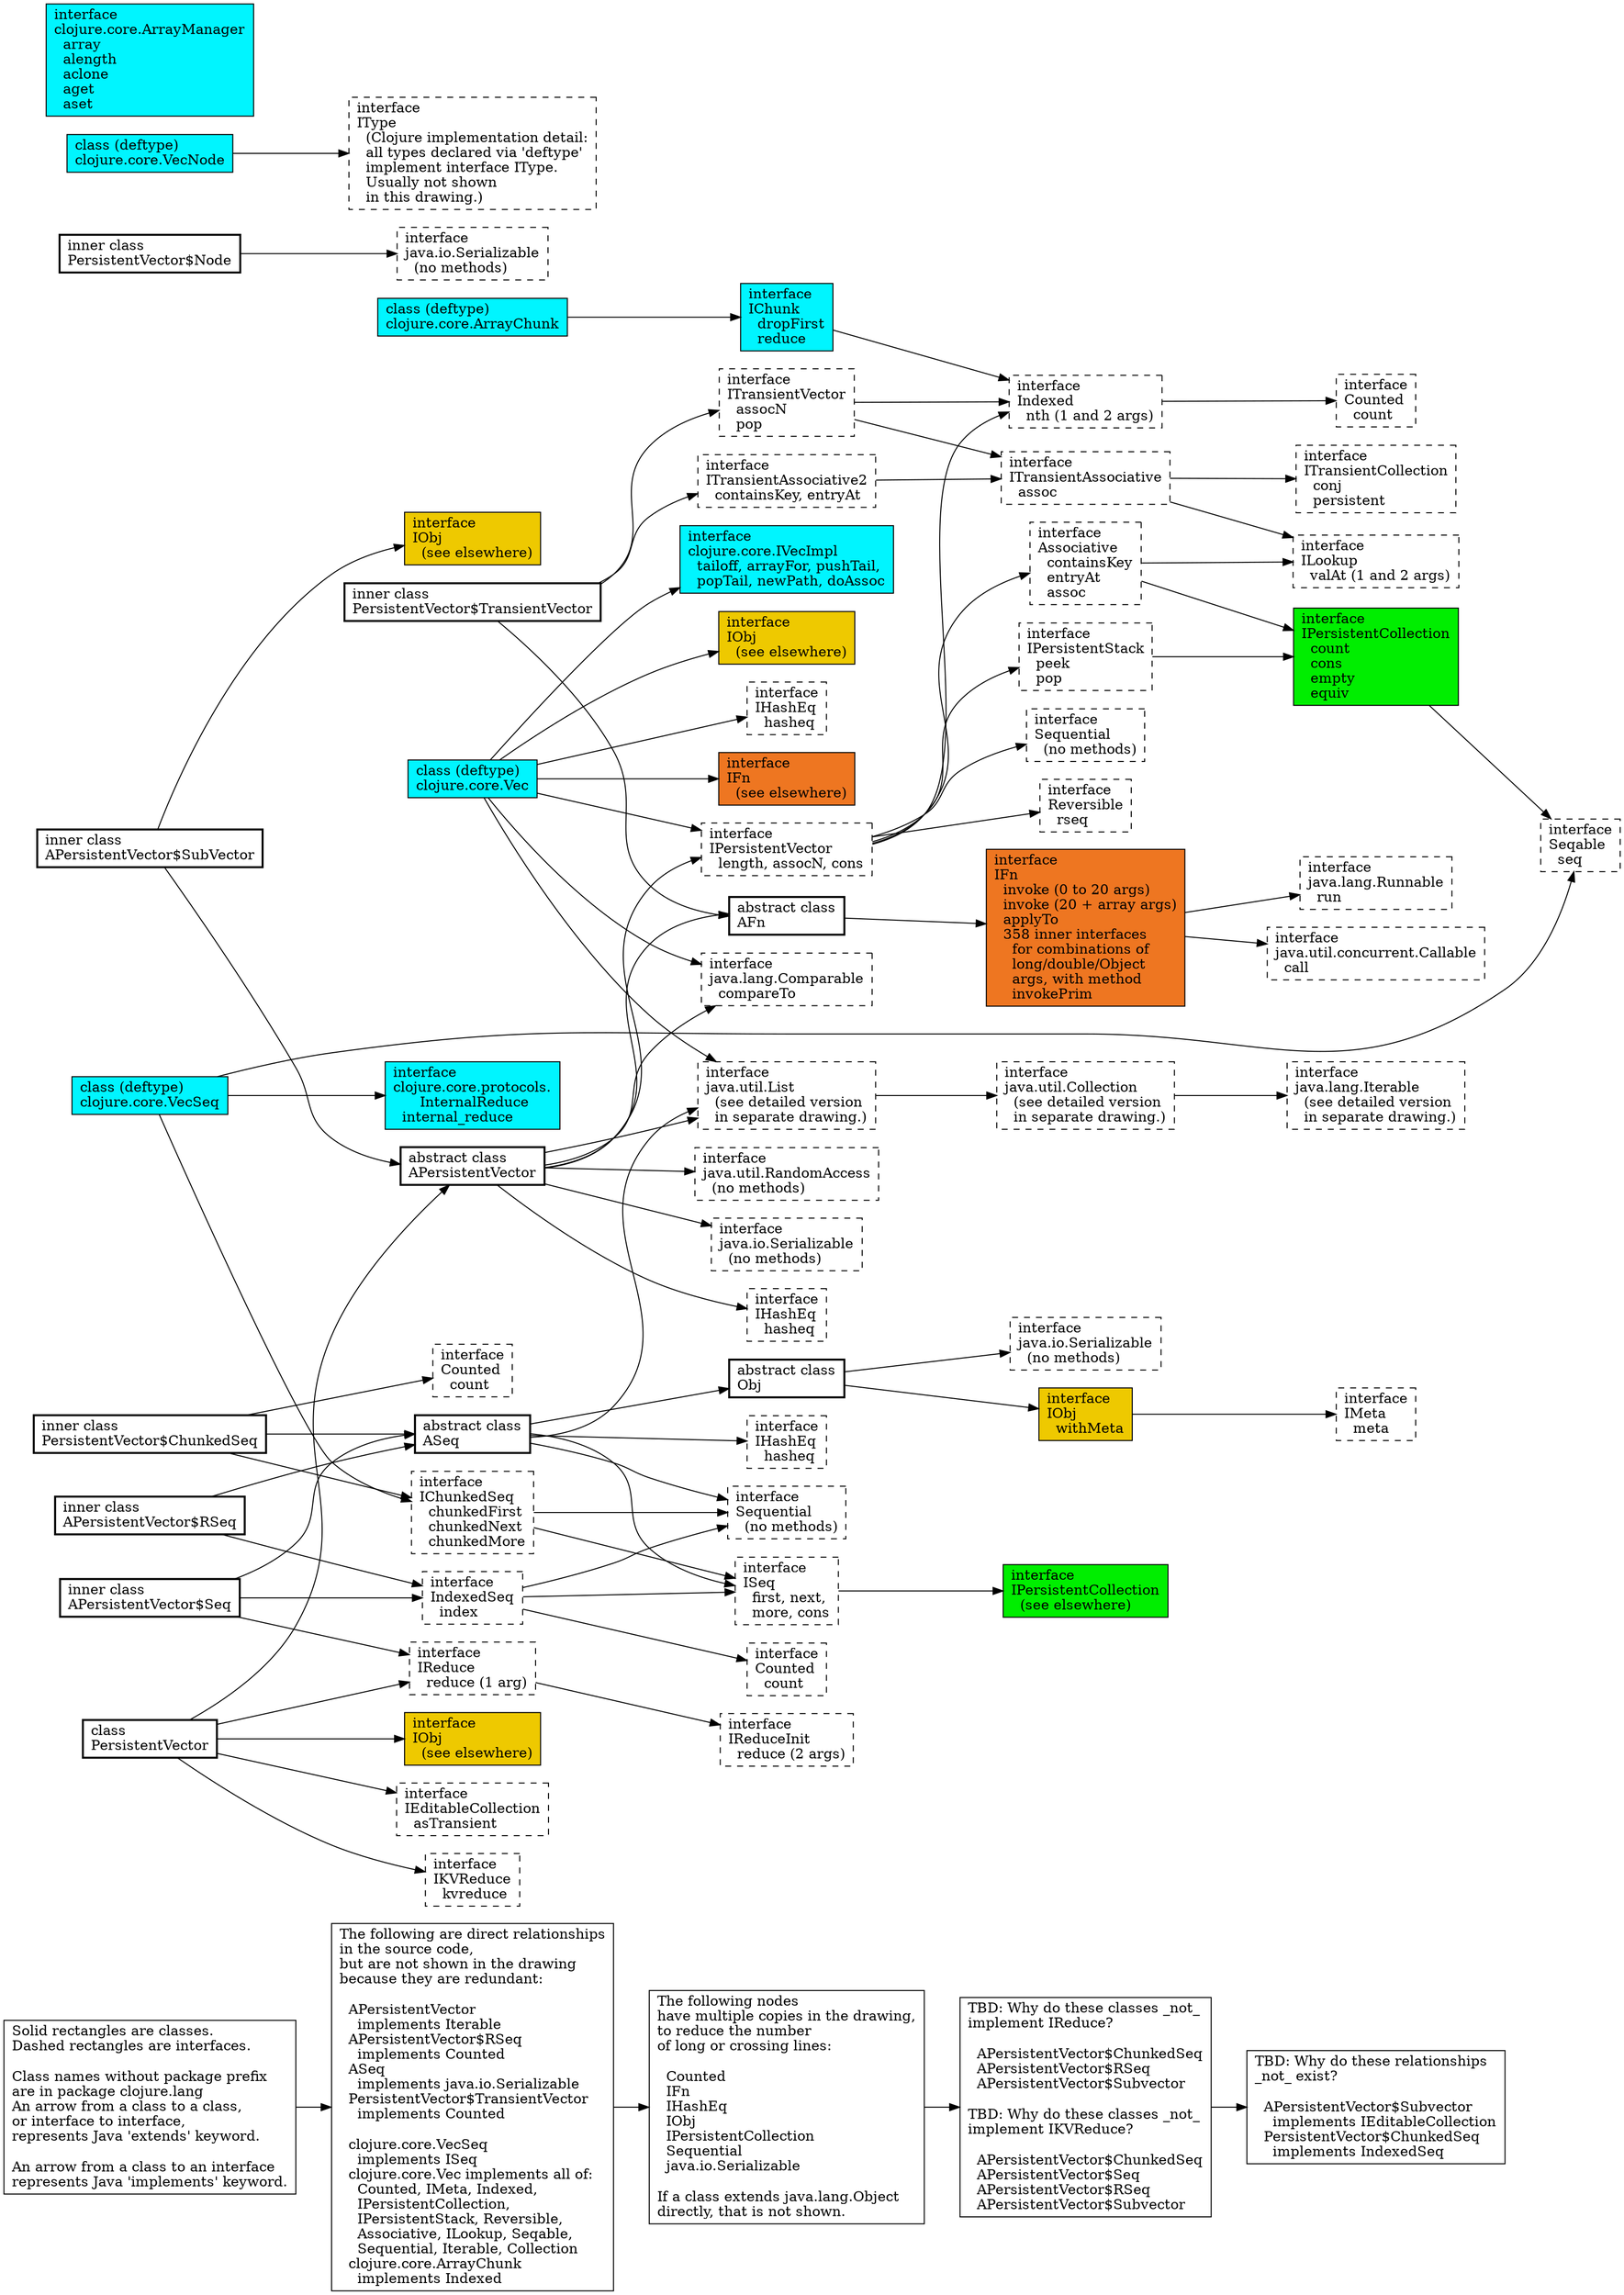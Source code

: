 digraph {

graph [rankdir=LR];
node [shape=box];

Legend [label="Solid rectangles are classes.\lDashed rectangles are interfaces.\l\lClass names without package prefix\lare in package clojure.lang\lAn arrow from a class to a class,\lor interface to interface,\lrepresents Java 'extends' keyword.\l\lAn arrow from a class to an interface\lrepresents Java 'implements' keyword.\l"];
Legend -> Legend2;

Legend2 [label="The following are direct relationships\lin the source code,\lbut are not shown in the drawing\lbecause they are redundant:\l\l  APersistentVector\l    implements Iterable\l  APersistentVector$RSeq\l    implements Counted\l  ASeq\l    implements java.io.Serializable\l  PersistentVector$TransientVector\l    implements Counted\l\l  clojure.core.VecSeq\l    implements ISeq\l  clojure.core.Vec implements all of:\l    Counted, IMeta, Indexed,\l    IPersistentCollection,\l    IPersistentStack, Reversible,\l    Associative, ILookup, Seqable,\l    Sequential, Iterable, Collection\l  clojure.core.ArrayChunk\l    implements Indexed\l"];

Legend2 -> Legend3;

Legend3 [label="The following nodes\lhave multiple copies in the drawing,\lto reduce the number\lof long or crossing lines:\l\l  Counted\l  IFn\l  IHashEq\l  IObj\l  IPersistentCollection\l  Sequential\l  java.io.Serializable\l\lIf a class extends java.lang.Object\ldirectly, that is not shown.\l"];
Legend3 -> Legend4;

Legend4 [label="TBD: Why do these classes _not_\limplement IReduce?\l\l  APersistentVector$ChunkedSeq\l  APersistentVector$RSeq\l  APersistentVector$Subvector\l\lTBD: Why do these classes _not_\limplement IKVReduce?\l\l  APersistentVector$ChunkedSeq\l  APersistentVector$Seq\l  APersistentVector$RSeq\l  APersistentVector$Subvector\l"];
Legend4 -> Legend5;

Legend5 [label="TBD: Why do these relationships\l_not_ exist?\l\l  APersistentVector$Subvector\l    implements IEditableCollection\l  PersistentVector$ChunkedSeq\l    implements IndexedSeq\l"];

// Legend4 [label="TBD: Why do these classes _not_\l
// implement IReduce?\l
// \l
//   APersistentVector$ChunkedSeq\l
//   APersistentVector$RSeq\l
//   APersistentVector$Subvector\l
// \l
// TBD: Why do these classes _not_\l
// implement IKVReduce?\l
// \l
//   APersistentVector$ChunkedSeq\l
//   APersistentVector$Seq\l
//   APersistentVector$RSeq\l
//   APersistentVector$Subvector\l
// \l
// TBD: Why do these relationships _not_ exist?\l
// \l
//   APersistentVector$Subvector\l
//     implements IEditableCollection\l
//   PersistentVector$ChunkedSeq\l
//     implements IndexedSeq\l"];


PersistentVector [label="class\lPersistentVector\l" style=bold];  // done
PersistentVector -> APersistentVector; // class extends class (explicit)
PersistentVector -> IObj_copy2;
PersistentVector -> IEditableCollection;
PersistentVector -> IReduce;
PersistentVector -> IKVReduce;

PersistentVector__Node [label="inner class\lPersistentVector$Node\l" style=bold]; // Done
//PersistentVector__Node -> Object_copy1; // class extends class (implicit)
PersistentVector__Node -> Serializable_copy1;

PersistentVector__ChunkedSeq [label="inner class\lPersistentVector$ChunkedSeq\l" style=bold]; // done
PersistentVector__ChunkedSeq -> ASeq; // class extends class (explicit)
PersistentVector__ChunkedSeq -> IChunkedSeq;
PersistentVector__ChunkedSeq -> Counted_copy1;

PersistentVector__TransientVector [label="inner class\lPersistentVector$TransientVector\l" style=bold]; // done
PersistentVector__TransientVector -> AFn; // class extends class (explicit)
PersistentVector__TransientVector -> ITransientVector;
PersistentVector__TransientVector -> ITransientAssociative2;
//PersistentVector__TransientVector -> Counted_copy5;

APersistentVector [label="abstract class\lAPersistentVector\l" style=bold]; // done
APersistentVector -> AFn; // class extends class (explicit)
APersistentVector -> IPersistentVector;
//APersistentVector -> Iterable;
APersistentVector -> List;
APersistentVector -> RandomAccess;
APersistentVector -> Comparable;
APersistentVector -> Serializable_copy2;
APersistentVector -> IHashEq_copy1;

APersistentVector__Seq [label="inner class\lAPersistentVector$Seq\l" style=bold]; // done
APersistentVector__Seq -> ASeq; // class extends class (explicit)
APersistentVector__Seq -> IndexedSeq;
APersistentVector__Seq -> IReduce;

APersistentVector__RSeq [label="inner class\lAPersistentVector$RSeq\l" style=bold]; // done
APersistentVector__RSeq -> ASeq; // class extends class (explicit)
APersistentVector__RSeq -> IndexedSeq;
//APersistentVector__RSeq -> Counted_copy3;

APersistentVector__SubVector [label="inner class\lAPersistentVector$SubVector\l" style=bold]; // done
APersistentVector__SubVector -> APersistentVector; // class extends class (explicit)
APersistentVector__SubVector -> IObj_copy3;

ASeq [label="abstract class\lASeq\l" style=bold]; // done
ASeq -> Obj; // class extends class (explicit)
ASeq -> ISeq;
ASeq -> Sequential_copy1;
ASeq -> List;
//ASeq -> Serializable_copy3;
ASeq -> IHashEq_copy2;

AFn [label="abstract class\lAFn\l" style=bold]; // done
//AFn -> Object_copy2; // class extends class (implicit)
AFn -> IFn;

Obj [label="abstract class\lObj\l" style=bold]; // done
//Obj -> Object_copy3; // class extends class (implicit)
Obj -> IObj;
Obj -> Serializable_copy4;

IObj [label="interface\lIObj\l  withMeta\l" style=filled fillcolor=gold2]; // done
IObj -> IMeta;

IObj_copy2 [label="interface\lIObj\l  (see elsewhere)\l" style=filled fillcolor=gold2];
IObj_copy3 [label="interface\lIObj\l  (see elsewhere)\l" style=filled fillcolor=gold2];
IObj_copy4 [label="interface\lIObj\l  (see elsewhere)\l" style=filled fillcolor=gold2];

IMeta [label="interface\lIMeta\l  meta\l" style=dashed]; // done

IEditableCollection [label="interface\lIEditableCollection\l  asTransient\l" style=dashed]; // done

IReduce [label="interface\lIReduce\l  reduce (1 arg)\l" style=dashed]; // done
IReduce -> IReduceInit;

IReduceInit [label="interface\lIReduceInit\l  reduce (2 args)\l" style=dashed]; // done

IKVReduce [label="interface\lIKVReduce\l  kvreduce\l" style=dashed]; // done

Serializable_copy1 [label="interface\ljava.io.Serializable\l  (no methods)\l" style=dashed];  // done
Serializable_copy2 [label="interface\ljava.io.Serializable\l  (no methods)\l" style=dashed];  // done
//Serializable_copy3 [label="interface\ljava.io.Serializable\l  (no methods)\l" style=dashed];  // done
Serializable_copy4 [label="interface\ljava.io.Serializable\l  (no methods)\l" style=dashed];  // done

IChunkedSeq [label="interface\lIChunkedSeq\l  chunkedFirst\l  chunkedNext\l  chunkedMore\l" style=dashed]; // done
IChunkedSeq -> ISeq;
IChunkedSeq -> Sequential_copy1;

Counted_copy1 [label="interface\lCounted\l  count\l" style=dashed]; // done
Counted_copy2 [label="interface\lCounted\l  count\l" style=dashed]; // done
//Counted_copy3 [label="interface\lCounted\l  count\l" style=dashed]; // done
Counted_copy4 [label="interface\lCounted\l  count\l" style=dashed]; // done
//Counted_copy5 [label="interface\lCounted\l  count\l" style=dashed]; // done

ITransientVector [label="interface\lITransientVector\l  assocN\l  pop\l" style=dashed]; // done
ITransientVector -> ITransientAssociative;
ITransientVector -> Indexed;

ITransientAssociative [label="interface\lITransientAssociative\l  assoc\l" style=dashed]; // done
ITransientAssociative -> ITransientCollection;
ITransientAssociative -> ILookup;

Indexed [label="interface\lIndexed\l  nth (1 and 2 args)\l" style=dashed]; // done
Indexed -> Counted_copy4;

ITransientCollection [label="interface\lITransientCollection\l  conj\l  persistent\l" style=dashed]; // done

ILookup [label="interface\lILookup\l  valAt (1 and 2 args)\l" style=dashed]; // done

ITransientAssociative2 [label="interface\lITransientAssociative2\l  containsKey, entryAt\l" style=dashed]; // done
ITransientAssociative2 -> ITransientAssociative;

IPersistentVector [label="interface\lIPersistentVector\l  length, assocN, cons\l" style=dashed]; // done
IPersistentVector -> Associative;
IPersistentVector -> Sequential_copy2;
IPersistentVector -> IPersistentStack;
IPersistentVector -> Reversible;
IPersistentVector -> Indexed;

Associative [label="interface\lAssociative\l  containsKey\l  entryAt\l  assoc\l" style=dashed]; // done
Associative -> IPersistentCollection;
Associative -> ILookup;

IPersistentCollection [label="interface\lIPersistentCollection\l  count\l  cons\l  empty\l  equiv\l" style=filled fillcolor=green2]; // done
IPersistentCollection -> Seqable;

Seqable [label="interface\lSeqable\l  seq\l" style=dashed]; // done

Sequential_copy1 [label="interface\lSequential\l  (no methods)\l" style=dashed];
Sequential_copy2 [label="interface\lSequential\l  (no methods)\l" style=dashed];
//Sequential_copy3 [label="interface\lSequential\l  (no methods)\l" style=dashed];

IPersistentStack [label="interface\lIPersistentStack\l  peek\l  pop\l" style=dashed]; // done
IPersistentStack -> IPersistentCollection;

Reversible [label="interface\lReversible\l  rseq\l" style=dashed]; // done

Iterable [label="interface\ljava.lang.Iterable\l  (see detailed version\l  in separate drawing.)\l" style=dashed]; // done

List [label="interface\ljava.util.List\l  (see detailed version\l  in separate drawing.)\l" style=dashed];
List -> Collection;

Collection [label="interface\ljava.util.Collection\l  (see detailed version\l  in separate drawing.)\l" style=dashed]; // done
Collection -> Iterable;

RandomAccess [label="interface\ljava.util.RandomAccess\l  (no methods)\l" style=dashed]; // done

Comparable [label="interface\ljava.lang.Comparable\l  compareTo\l" style=dashed]; // done

IHashEq_copy1 [label="interface\lIHashEq\l  hasheq\l" style=dashed]; // done
IHashEq_copy2 [label="interface\lIHashEq\l  hasheq\l" style=dashed]; // done
IHashEq_copy3 [label="interface\lIHashEq\l  hasheq\l" style=dashed]; // done

IndexedSeq [label="interface\lIndexedSeq\l  index\l" style=dashed]; // done
IndexedSeq -> ISeq;
IndexedSeq -> Sequential_copy1;
IndexedSeq -> Counted_copy2;

ISeq [label="interface\lISeq\l  first, next,\l  more, cons\l" style=dashed]; // done
ISeq -> IPersistentCollection_copy1;

IPersistentCollection_copy1 [label="interface\lIPersistentCollection\l  (see elsewhere)\l" style=filled fillcolor=green2];


IFn [label="interface\lIFn\l  invoke (0 to 20 args)\l  invoke (20 + array args)\l  applyTo\l  358 inner interfaces\l    for combinations of\l    long/double/Object\l    args, with method\l    invokePrim\l" style=filled fillcolor=chocolate2]; // done
IFn -> Callable;
IFn -> Runnable;

IFn_copy2 [label="interface\lIFn\l  (see elsewhere)\l" style=filled fillcolor=chocolate2];

Callable [label="interface\ljava.util.concurrent.Callable\l  call\l" style=dashed]; // done

Runnable [label="interface\ljava.lang.Runnable\l  run\l" style=dashed]; // done

//Object_copy1 [label="class\lObject\l" style=bold];
//Object_copy2 [label="class\lObject\l" style=bold];
//Object_copy3 [label="class\lObject\l" style=bold];
//Object_copy4 [label="class\lObject\l" style=bold];
//Object_copy5 [label="class\lObject\l" style=bold];
//Object_copy6 [label="class\lObject\l" style=bold];
//Object_copy7 [label="class\lObject\l" style=bold];

VecNode [label="class (deftype)\lclojure.core.VecNode\l" style=filled fillcolor=turquoise1];
//VecNode -> Object_copy4; // implicit
VecNode -> IType;

IType [label="interface\lIType\l  (Clojure implementation detail:\l  all types declared via 'deftype'\l  implement interface IType.\l  Usually not shown\l  in this drawing.)\l" style=dashed];
//IType_copy2 [label="interface\lIType\l" style=dashed];
//IType_copy3 [label="interface\lIType\l" style=dashed];
//IType_copy4 [label="interface\lIType\l" style=dashed];

IVecImpl [label="interface\lclojure.core.IVecImpl\l  tailoff, arrayFor, pushTail,\l  popTail, newPath, doAssoc\l" style=filled fillcolor=turquoise1];

ArrayManager [label="interface\lclojure.core.ArrayManager\l  array\l  alength\l  aclone\l  aget\l  aset\l" style=filled fillcolor=turquoise1];

ArrayChunk [label="class (deftype)\lclojure.core.ArrayChunk\l" style=filled fillcolor=turquoise1];
//ArrayChunk -> Object_copy5; // implicit
//ArrayChunk -> IType_copy2;
//ArrayChunk -> Indexed;  // this implements relationship is redundant, since ArrayChunk implements Indexed indirectly through IChunk
ArrayChunk -> IChunk;

IChunk [label="interface\lIChunk\l  dropFirst\l  reduce\l" style=filled fillcolor=turquoise1];
IChunk -> Indexed;

VecSeq [label="class (deftype)\lclojure.core.VecSeq\l" style=filled fillcolor=turquoise1];
//VecSeq -> Object_copy6; // implicit
//VecSeq -> IType_copy3;
VecSeq -> InternalReduce;
//VecSeq -> ISeq;  // redundant through IChunkedSeq
VecSeq -> Seqable;
VecSeq -> IChunkedSeq;

Vec [label="class (deftype)\lclojure.core.Vec\l" style=filled fillcolor=turquoise1];
//Vec -> Object_copy7; // implicit
//Vec -> IType_copy4;
Vec -> IHashEq_copy3;
//Vec -> Counted;  // redundant through IPersistentVector
//Vec -> IMeta;  // redundant through IObj
Vec -> IObj_copy4;
//Vec -> Indexed;  // redundant through IPersistentVector
//Vec -> IPersistentCollection;  // redundant through IPersistentVector
//Vec -> IPersistentStack;  // redundant through IPersistentVector
Vec -> IPersistentVector;
//Vec -> Reversible;  // redundant through IPersistentVector
//Vec -> Associative;  // redundant through IPersistentVector
//Vec -> ILookup;  // redundant through IPersistentVector
Vec -> IFn_copy2;
//Vec -> Seqable;  // redundant through IPersistentVector
//Vec -> Sequential_copy3;  // redundant through IPersistentVector
Vec -> IVecImpl;
Vec -> Comparable;
//Vec -> Iterable;  // redundant through java.util.List
//Vec -> Collection;  // redundant through java.util.List
Vec -> List;

InternalReduce [label="interface\lclojure.core.protocols.\l      InternalReduce\l  internal_reduce\l" style=filled fillcolor=turquoise1];

// TBD: Do the *Seq classes Comparable, perhaps indirectly?  If not,
// shouldn't they?

// TBD: Why doesn't clojure.core.Vec implement IReduce or IKVReduce?  Is 

// TBD: Does clojure.core.VecSeq implement IHashEq?  IObj?  If not,
// should it?  Ticket CLJ-1364 has a proposed patch clj-1364.patch
// written by Alex Miller that 2015-Oct-05 that adds implementations
// of these methods for class clojure.core.VecSeq:

// hashCode
// equals
// hasheq
// iterator (in interface Iterable)

// TBD: There is at least one case in methods
// APersistentVector.doEquals() and APersistentVector.doEquiv() that
// uses iterators to traverse the elements while comparing the vector
// to the other collection, but some cases use Clojure's seq
// abstraction, or nth() calls, instead, which seems to me likely to
// allocate more memory and usually be less efficient.  Consider doing
// experiments to see whether there is a noticeable performance
// improvement by using iterators instead.

// TBD: Similarly implementation of hasheq and hashCode go through
// elements using nth() calls for each element.  Consider comparing
// against an implementation that uses mutable iterator to traverse
// the collection elements instead.

// TBD: Similarly implementation of indexOf() and lastIndexOf() use
// nth() instead of mutable iterator.  Is it possible/reasonable to
// create a mutable iterator that goes through elements in reverse
// order?  Does one already exist?

// TBD: listIterator() implementation also uses nth().  Think if there
// is a more efficient implementation that avoids using nth() except
// when done with one array node.

// TBD: iterator() uses nth(), and even has a comment "todo -
// something more efficient".

}
